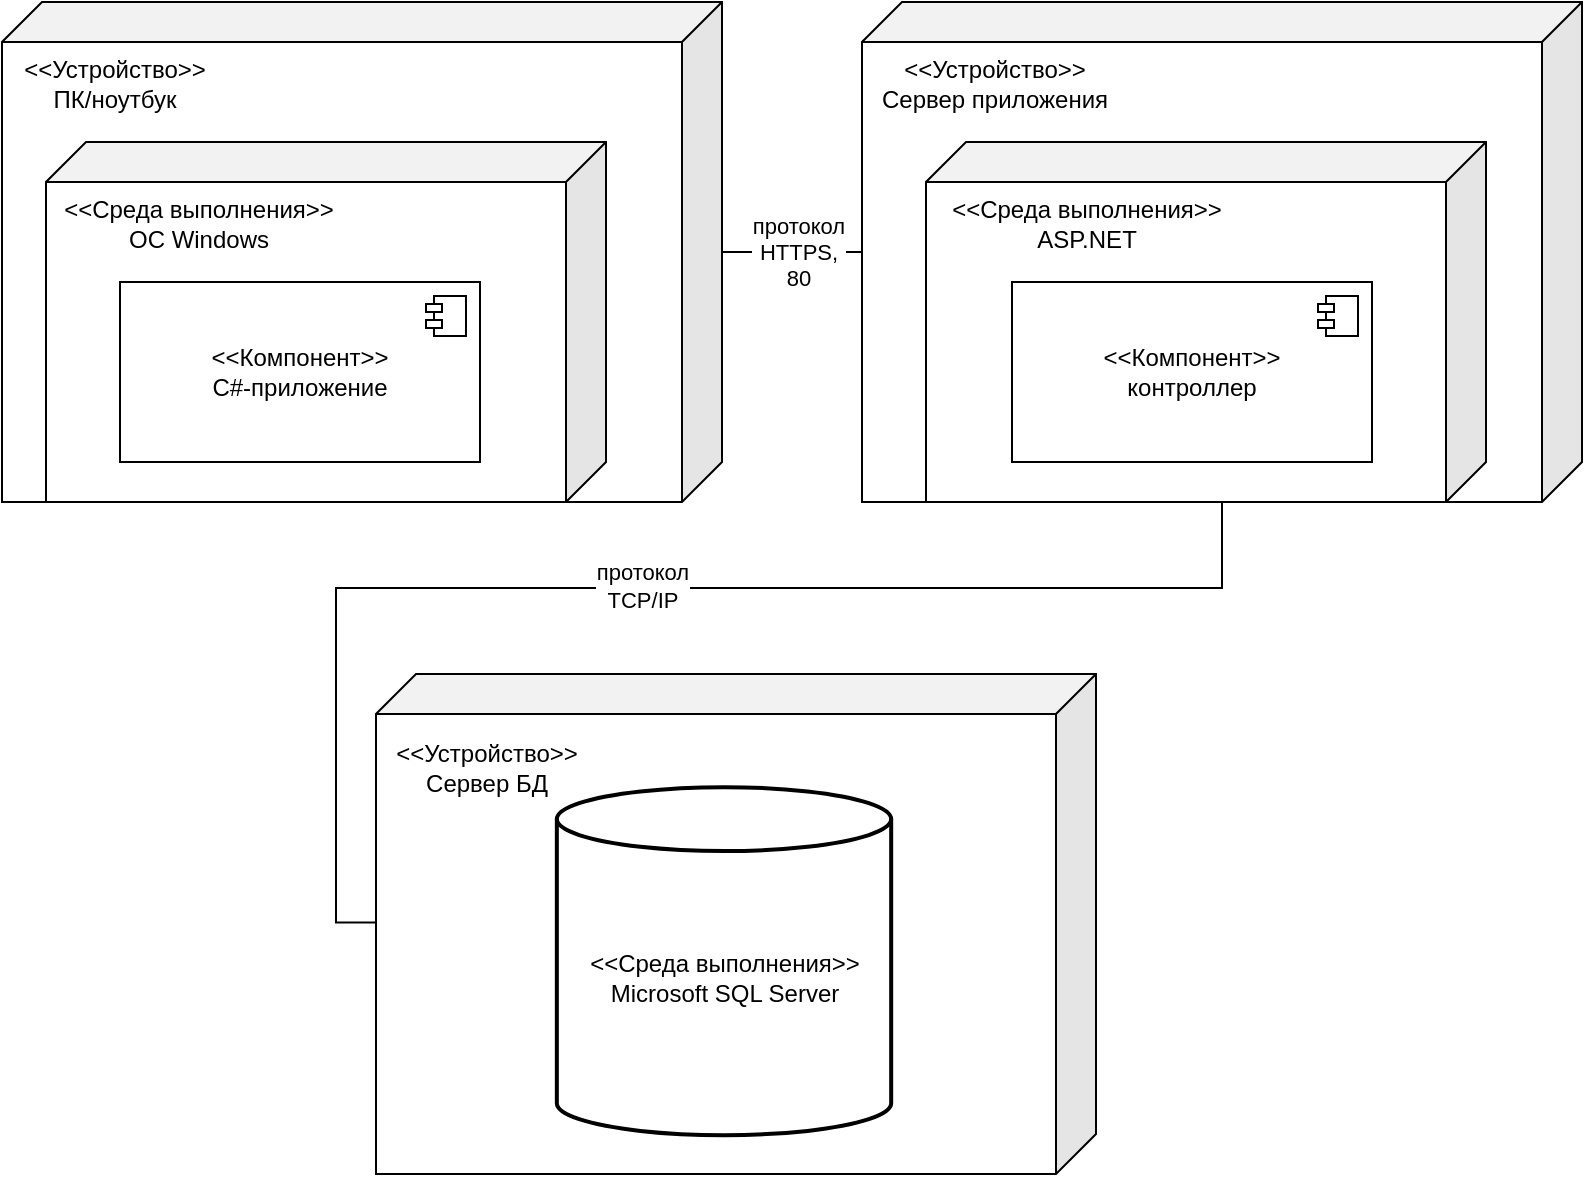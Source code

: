 <mxfile version="22.1.2" type="device">
  <diagram name="Страница — 1" id="3236EgtnvFtTP5rybuEO">
    <mxGraphModel dx="1000" dy="608" grid="0" gridSize="10" guides="1" tooltips="1" connect="1" arrows="1" fold="1" page="0" pageScale="1" pageWidth="1200" pageHeight="1920" math="0" shadow="0">
      <root>
        <mxCell id="0" />
        <mxCell id="1" parent="0" />
        <mxCell id="nsgDZbth5Skvtr-joVGU-1" style="edgeStyle=orthogonalEdgeStyle;rounded=0;orthogonalLoop=1;jettySize=auto;html=1;endArrow=none;endFill=0;" parent="1" source="nsgDZbth5Skvtr-joVGU-3" target="nsgDZbth5Skvtr-joVGU-9" edge="1">
          <mxGeometry relative="1" as="geometry" />
        </mxCell>
        <mxCell id="nsgDZbth5Skvtr-joVGU-2" value="протокол&lt;br&gt;HTTPS,&lt;br&gt;80" style="edgeLabel;html=1;align=center;verticalAlign=middle;resizable=0;points=[];" parent="nsgDZbth5Skvtr-joVGU-1" vertex="1" connectable="0">
          <mxGeometry x="0.088" relative="1" as="geometry">
            <mxPoint as="offset" />
          </mxGeometry>
        </mxCell>
        <mxCell id="nsgDZbth5Skvtr-joVGU-3" value="" style="shape=cube;whiteSpace=wrap;html=1;boundedLbl=1;backgroundOutline=1;darkOpacity=0.05;darkOpacity2=0.1;flipH=1;" parent="1" vertex="1">
          <mxGeometry x="40" y="230" width="360" height="250" as="geometry" />
        </mxCell>
        <mxCell id="nsgDZbth5Skvtr-joVGU-4" value="&amp;lt;&amp;lt;Устройство&amp;gt;&amp;gt;&lt;br&gt;ПК/ноутбук" style="text;html=1;align=center;verticalAlign=middle;resizable=0;points=[];autosize=1;strokeColor=none;fillColor=none;" parent="1" vertex="1">
          <mxGeometry x="41" y="250" width="109" height="41" as="geometry" />
        </mxCell>
        <mxCell id="nsgDZbth5Skvtr-joVGU-5" value="" style="shape=cube;whiteSpace=wrap;html=1;boundedLbl=1;backgroundOutline=1;darkOpacity=0.05;darkOpacity2=0.1;flipH=1;" parent="1" vertex="1">
          <mxGeometry x="62" y="300" width="280" height="180" as="geometry" />
        </mxCell>
        <mxCell id="nsgDZbth5Skvtr-joVGU-6" value="&amp;lt;&amp;lt;Среда выполнения&amp;gt;&amp;gt;&lt;br&gt;ОС Windows" style="text;html=1;align=center;verticalAlign=middle;resizable=0;points=[];autosize=1;strokeColor=none;fillColor=none;" parent="1" vertex="1">
          <mxGeometry x="61" y="320" width="153" height="41" as="geometry" />
        </mxCell>
        <mxCell id="nsgDZbth5Skvtr-joVGU-7" value="&amp;lt;&amp;lt;Компонент&amp;gt;&amp;gt;&lt;br style=&quot;border-color: var(--border-color);&quot;&gt;C#-приложение" style="html=1;dropTarget=0;whiteSpace=wrap;" parent="1" vertex="1">
          <mxGeometry x="99" y="370" width="180" height="90" as="geometry" />
        </mxCell>
        <mxCell id="nsgDZbth5Skvtr-joVGU-8" value="" style="shape=module;jettyWidth=8;jettyHeight=4;" parent="nsgDZbth5Skvtr-joVGU-7" vertex="1">
          <mxGeometry x="1" width="20" height="20" relative="1" as="geometry">
            <mxPoint x="-27" y="7" as="offset" />
          </mxGeometry>
        </mxCell>
        <mxCell id="nsgDZbth5Skvtr-joVGU-9" value="" style="shape=cube;whiteSpace=wrap;html=1;boundedLbl=1;backgroundOutline=1;darkOpacity=0.05;darkOpacity2=0.1;flipH=1;" parent="1" vertex="1">
          <mxGeometry x="470" y="230" width="360" height="250" as="geometry" />
        </mxCell>
        <mxCell id="nsgDZbth5Skvtr-joVGU-10" value="&amp;lt;&amp;lt;Устройство&amp;gt;&amp;gt;&lt;br&gt;Сервер приложения" style="text;html=1;align=center;verticalAlign=middle;resizable=0;points=[];autosize=1;strokeColor=none;fillColor=none;" parent="1" vertex="1">
          <mxGeometry x="470" y="250" width="131" height="41" as="geometry" />
        </mxCell>
        <mxCell id="nsgDZbth5Skvtr-joVGU-11" value="" style="shape=cube;whiteSpace=wrap;html=1;boundedLbl=1;backgroundOutline=1;darkOpacity=0.05;darkOpacity2=0.1;flipH=1;" parent="1" vertex="1">
          <mxGeometry x="502" y="300" width="280" height="180" as="geometry" />
        </mxCell>
        <mxCell id="nsgDZbth5Skvtr-joVGU-12" value="&amp;lt;&amp;lt;Среда выполнения&amp;gt;&amp;gt;&lt;br&gt;ASP.NET" style="text;html=1;align=center;verticalAlign=middle;resizable=0;points=[];autosize=1;strokeColor=none;fillColor=none;" parent="1" vertex="1">
          <mxGeometry x="505" y="320" width="153" height="41" as="geometry" />
        </mxCell>
        <mxCell id="nsgDZbth5Skvtr-joVGU-13" value="&amp;lt;&amp;lt;Компонент&amp;gt;&amp;gt;&lt;br style=&quot;border-color: var(--border-color);&quot;&gt;контроллер" style="html=1;dropTarget=0;whiteSpace=wrap;" parent="1" vertex="1">
          <mxGeometry x="545" y="370" width="180" height="90" as="geometry" />
        </mxCell>
        <mxCell id="nsgDZbth5Skvtr-joVGU-14" value="" style="shape=module;jettyWidth=8;jettyHeight=4;" parent="nsgDZbth5Skvtr-joVGU-13" vertex="1">
          <mxGeometry x="1" width="20" height="20" relative="1" as="geometry">
            <mxPoint x="-27" y="7" as="offset" />
          </mxGeometry>
        </mxCell>
        <mxCell id="nsgDZbth5Skvtr-joVGU-15" value="" style="shape=cube;whiteSpace=wrap;html=1;boundedLbl=1;backgroundOutline=1;darkOpacity=0.05;darkOpacity2=0.1;flipH=1;" parent="1" vertex="1">
          <mxGeometry x="227" y="566" width="360" height="250" as="geometry" />
        </mxCell>
        <mxCell id="nsgDZbth5Skvtr-joVGU-16" value="&amp;lt;&amp;lt;Устройство&amp;gt;&amp;gt;&lt;br&gt;Сервер БД" style="text;html=1;align=center;verticalAlign=middle;resizable=0;points=[];autosize=1;strokeColor=none;fillColor=none;" parent="1" vertex="1">
          <mxGeometry x="227" y="592" width="109" height="41" as="geometry" />
        </mxCell>
        <mxCell id="nsgDZbth5Skvtr-joVGU-21" style="edgeStyle=orthogonalEdgeStyle;rounded=0;orthogonalLoop=1;jettySize=auto;html=1;entryX=0.999;entryY=0.497;entryDx=0;entryDy=0;entryPerimeter=0;endArrow=none;endFill=0;" parent="1" source="nsgDZbth5Skvtr-joVGU-9" target="nsgDZbth5Skvtr-joVGU-15" edge="1">
          <mxGeometry relative="1" as="geometry" />
        </mxCell>
        <mxCell id="nsgDZbth5Skvtr-joVGU-22" value="протокол&lt;br style=&quot;border-color: var(--border-color);&quot;&gt;TCP/IP" style="edgeLabel;html=1;align=center;verticalAlign=middle;resizable=0;points=[];" parent="nsgDZbth5Skvtr-joVGU-21" vertex="1" connectable="0">
          <mxGeometry x="-0.012" y="-1" relative="1" as="geometry">
            <mxPoint as="offset" />
          </mxGeometry>
        </mxCell>
        <mxCell id="nsgDZbth5Skvtr-joVGU-24" value="" style="strokeWidth=2;html=1;shape=mxgraph.flowchart.direct_data;whiteSpace=wrap;rotation=-90;" parent="1" vertex="1">
          <mxGeometry x="314" y="626" width="174.01" height="167.17" as="geometry" />
        </mxCell>
        <mxCell id="nsgDZbth5Skvtr-joVGU-25" value="&amp;lt;&amp;lt;Среда выполнения&amp;gt;&amp;gt;&lt;br&gt;Microsoft SQL Server" style="text;html=1;align=center;verticalAlign=middle;resizable=0;points=[];autosize=1;strokeColor=none;fillColor=none;" parent="1" vertex="1">
          <mxGeometry x="324.5" y="697" width="153" height="41" as="geometry" />
        </mxCell>
      </root>
    </mxGraphModel>
  </diagram>
</mxfile>
